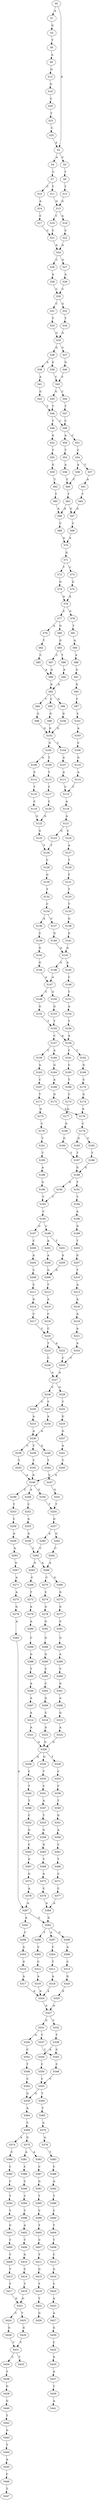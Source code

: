 strict digraph  {
	S0 -> S1 [ label = A ];
	S0 -> S2 [ label = A ];
	S1 -> S3 [ label = G ];
	S2 -> S4 [ label = A ];
	S2 -> S5 [ label = C ];
	S3 -> S6 [ label = T ];
	S4 -> S7 [ label = C ];
	S5 -> S8 [ label = T ];
	S6 -> S9 [ label = A ];
	S7 -> S10 [ label = C ];
	S7 -> S11 [ label = T ];
	S8 -> S12 [ label = T ];
	S9 -> S13 [ label = G ];
	S10 -> S14 [ label = A ];
	S11 -> S15 [ label = G ];
	S12 -> S15 [ label = G ];
	S13 -> S16 [ label = G ];
	S14 -> S17 [ label = C ];
	S15 -> S18 [ label = A ];
	S15 -> S19 [ label = C ];
	S16 -> S20 [ label = C ];
	S17 -> S21 [ label = C ];
	S18 -> S22 [ label = C ];
	S19 -> S21 [ label = C ];
	S20 -> S23 [ label = T ];
	S21 -> S24 [ label = A ];
	S22 -> S24 [ label = A ];
	S23 -> S25 [ label = C ];
	S24 -> S26 [ label = C ];
	S24 -> S27 [ label = G ];
	S25 -> S2 [ label = A ];
	S26 -> S28 [ label = A ];
	S27 -> S29 [ label = A ];
	S28 -> S30 [ label = C ];
	S29 -> S30 [ label = C ];
	S30 -> S31 [ label = C ];
	S30 -> S32 [ label = G ];
	S31 -> S33 [ label = T ];
	S32 -> S34 [ label = T ];
	S33 -> S35 [ label = G ];
	S34 -> S35 [ label = G ];
	S35 -> S36 [ label = G ];
	S35 -> S37 [ label = C ];
	S36 -> S38 [ label = A ];
	S36 -> S39 [ label = G ];
	S37 -> S40 [ label = G ];
	S38 -> S41 [ label = A ];
	S39 -> S42 [ label = C ];
	S40 -> S42 [ label = C ];
	S41 -> S43 [ label = G ];
	S42 -> S44 [ label = C ];
	S42 -> S45 [ label = G ];
	S43 -> S46 [ label = T ];
	S44 -> S47 [ label = T ];
	S45 -> S46 [ label = T ];
	S46 -> S48 [ label = C ];
	S46 -> S49 [ label = T ];
	S47 -> S48 [ label = C ];
	S48 -> S50 [ label = A ];
	S48 -> S51 [ label = C ];
	S49 -> S52 [ label = G ];
	S50 -> S53 [ label = T ];
	S51 -> S54 [ label = C ];
	S52 -> S55 [ label = T ];
	S53 -> S56 [ label = A ];
	S54 -> S57 [ label = T ];
	S54 -> S58 [ label = A ];
	S55 -> S59 [ label = G ];
	S56 -> S60 [ label = C ];
	S57 -> S61 [ label = A ];
	S58 -> S60 [ label = C ];
	S59 -> S62 [ label = T ];
	S60 -> S63 [ label = T ];
	S61 -> S64 [ label = T ];
	S62 -> S65 [ label = T ];
	S63 -> S66 [ label = A ];
	S63 -> S67 [ label = G ];
	S64 -> S67 [ label = G ];
	S65 -> S66 [ label = A ];
	S66 -> S68 [ label = C ];
	S67 -> S69 [ label = C ];
	S68 -> S70 [ label = A ];
	S69 -> S70 [ label = A ];
	S70 -> S71 [ label = G ];
	S71 -> S72 [ label = T ];
	S71 -> S73 [ label = C ];
	S72 -> S74 [ label = G ];
	S73 -> S75 [ label = G ];
	S74 -> S76 [ label = A ];
	S75 -> S76 [ label = A ];
	S76 -> S77 [ label = C ];
	S76 -> S78 [ label = G ];
	S77 -> S79 [ label = A ];
	S77 -> S80 [ label = G ];
	S78 -> S81 [ label = T ];
	S79 -> S82 [ label = T ];
	S80 -> S83 [ label = G ];
	S81 -> S84 [ label = A ];
	S82 -> S85 [ label = C ];
	S83 -> S86 [ label = T ];
	S83 -> S87 [ label = C ];
	S84 -> S88 [ label = A ];
	S85 -> S89 [ label = A ];
	S86 -> S90 [ label = A ];
	S87 -> S89 [ label = A ];
	S88 -> S91 [ label = A ];
	S89 -> S92 [ label = A ];
	S90 -> S92 [ label = A ];
	S91 -> S93 [ label = G ];
	S92 -> S94 [ label = T ];
	S92 -> S95 [ label = C ];
	S92 -> S96 [ label = G ];
	S93 -> S97 [ label = T ];
	S94 -> S98 [ label = G ];
	S95 -> S99 [ label = G ];
	S96 -> S100 [ label = G ];
	S97 -> S101 [ label = C ];
	S98 -> S102 [ label = G ];
	S99 -> S102 [ label = G ];
	S100 -> S102 [ label = G ];
	S101 -> S103 [ label = A ];
	S102 -> S104 [ label = C ];
	S102 -> S105 [ label = G ];
	S103 -> S106 [ label = C ];
	S104 -> S107 [ label = A ];
	S105 -> S108 [ label = A ];
	S105 -> S109 [ label = T ];
	S106 -> S110 [ label = G ];
	S107 -> S111 [ label = A ];
	S108 -> S112 [ label = C ];
	S109 -> S113 [ label = T ];
	S110 -> S114 [ label = A ];
	S111 -> S115 [ label = C ];
	S112 -> S116 [ label = T ];
	S113 -> S117 [ label = C ];
	S114 -> S115 [ label = C ];
	S115 -> S118 [ label = A ];
	S116 -> S119 [ label = C ];
	S117 -> S120 [ label = C ];
	S118 -> S121 [ label = A ];
	S119 -> S122 [ label = G ];
	S120 -> S122 [ label = G ];
	S121 -> S123 [ label = G ];
	S121 -> S124 [ label = C ];
	S122 -> S125 [ label = G ];
	S123 -> S126 [ label = T ];
	S124 -> S127 [ label = A ];
	S125 -> S126 [ label = T ];
	S126 -> S128 [ label = C ];
	S127 -> S129 [ label = T ];
	S128 -> S130 [ label = G ];
	S129 -> S131 [ label = T ];
	S130 -> S132 [ label = T ];
	S131 -> S133 [ label = T ];
	S132 -> S134 [ label = C ];
	S133 -> S135 [ label = T ];
	S134 -> S136 [ label = A ];
	S134 -> S137 [ label = C ];
	S135 -> S138 [ label = G ];
	S136 -> S139 [ label = C ];
	S137 -> S140 [ label = G ];
	S138 -> S141 [ label = G ];
	S139 -> S142 [ label = G ];
	S140 -> S143 [ label = A ];
	S141 -> S143 [ label = A ];
	S142 -> S144 [ label = G ];
	S143 -> S145 [ label = A ];
	S143 -> S146 [ label = G ];
	S144 -> S147 [ label = A ];
	S145 -> S148 [ label = C ];
	S146 -> S147 [ label = A ];
	S147 -> S149 [ label = C ];
	S147 -> S150 [ label = G ];
	S148 -> S151 [ label = T ];
	S149 -> S152 [ label = G ];
	S150 -> S153 [ label = G ];
	S151 -> S154 [ label = A ];
	S152 -> S155 [ label = T ];
	S153 -> S155 [ label = T ];
	S154 -> S156 [ label = T ];
	S155 -> S157 [ label = C ];
	S155 -> S158 [ label = A ];
	S156 -> S158 [ label = A ];
	S157 -> S159 [ label = C ];
	S157 -> S160 [ label = A ];
	S158 -> S161 [ label = C ];
	S158 -> S162 [ label = T ];
	S159 -> S163 [ label = A ];
	S160 -> S164 [ label = G ];
	S161 -> S165 [ label = C ];
	S162 -> S166 [ label = G ];
	S163 -> S167 [ label = C ];
	S164 -> S168 [ label = A ];
	S165 -> S169 [ label = T ];
	S166 -> S170 [ label = C ];
	S167 -> S171 [ label = T ];
	S168 -> S172 [ label = G ];
	S169 -> S173 [ label = C ];
	S170 -> S174 [ label = G ];
	S171 -> S175 [ label = G ];
	S172 -> S176 [ label = A ];
	S173 -> S177 [ label = A ];
	S174 -> S176 [ label = A ];
	S175 -> S178 [ label = C ];
	S176 -> S179 [ label = C ];
	S177 -> S180 [ label = G ];
	S178 -> S181 [ label = T ];
	S179 -> S182 [ label = C ];
	S179 -> S183 [ label = G ];
	S180 -> S184 [ label = G ];
	S181 -> S185 [ label = T ];
	S182 -> S186 [ label = T ];
	S183 -> S187 [ label = T ];
	S184 -> S187 [ label = T ];
	S185 -> S188 [ label = A ];
	S186 -> S189 [ label = G ];
	S187 -> S189 [ label = G ];
	S188 -> S190 [ label = G ];
	S189 -> S191 [ label = T ];
	S189 -> S192 [ label = G ];
	S190 -> S193 [ label = T ];
	S191 -> S194 [ label = T ];
	S192 -> S193 [ label = T ];
	S193 -> S195 [ label = C ];
	S194 -> S196 [ label = A ];
	S195 -> S197 [ label = G ];
	S195 -> S198 [ label = C ];
	S196 -> S199 [ label = G ];
	S197 -> S200 [ label = C ];
	S198 -> S201 [ label = T ];
	S198 -> S202 [ label = A ];
	S199 -> S203 [ label = T ];
	S200 -> S204 [ label = A ];
	S201 -> S205 [ label = A ];
	S202 -> S206 [ label = A ];
	S203 -> S207 [ label = G ];
	S204 -> S208 [ label = C ];
	S205 -> S209 [ label = G ];
	S206 -> S209 [ label = G ];
	S207 -> S210 [ label = T ];
	S208 -> S211 [ label = C ];
	S209 -> S212 [ label = T ];
	S210 -> S213 [ label = A ];
	S211 -> S214 [ label = G ];
	S212 -> S215 [ label = A ];
	S213 -> S216 [ label = A ];
	S214 -> S217 [ label = C ];
	S215 -> S218 [ label = C ];
	S216 -> S219 [ label = A ];
	S217 -> S220 [ label = C ];
	S218 -> S220 [ label = C ];
	S219 -> S221 [ label = A ];
	S220 -> S222 [ label = A ];
	S220 -> S223 [ label = T ];
	S221 -> S224 [ label = A ];
	S222 -> S225 [ label = C ];
	S223 -> S226 [ label = C ];
	S224 -> S225 [ label = C ];
	S225 -> S227 [ label = A ];
	S226 -> S227 [ label = A ];
	S227 -> S228 [ label = C ];
	S227 -> S229 [ label = G ];
	S228 -> S230 [ label = C ];
	S228 -> S231 [ label = T ];
	S229 -> S232 [ label = T ];
	S230 -> S233 [ label = A ];
	S231 -> S234 [ label = A ];
	S232 -> S235 [ label = G ];
	S233 -> S236 [ label = A ];
	S234 -> S236 [ label = A ];
	S235 -> S237 [ label = G ];
	S236 -> S238 [ label = T ];
	S236 -> S239 [ label = C ];
	S236 -> S240 [ label = G ];
	S237 -> S241 [ label = A ];
	S238 -> S242 [ label = T ];
	S239 -> S243 [ label = T ];
	S240 -> S244 [ label = T ];
	S241 -> S245 [ label = T ];
	S242 -> S246 [ label = A ];
	S243 -> S246 [ label = A ];
	S244 -> S247 [ label = C ];
	S245 -> S246 [ label = A ];
	S246 -> S248 [ label = A ];
	S246 -> S249 [ label = C ];
	S246 -> S250 [ label = G ];
	S247 -> S251 [ label = G ];
	S248 -> S252 [ label = C ];
	S249 -> S253 [ label = T ];
	S250 -> S254 [ label = T ];
	S251 -> S254 [ label = T ];
	S252 -> S255 [ label = A ];
	S253 -> S256 [ label = C ];
	S254 -> S257 [ label = G ];
	S255 -> S258 [ label = A ];
	S256 -> S259 [ label = A ];
	S257 -> S260 [ label = A ];
	S257 -> S261 [ label = G ];
	S258 -> S262 [ label = C ];
	S259 -> S263 [ label = A ];
	S260 -> S262 [ label = C ];
	S261 -> S264 [ label = C ];
	S262 -> S265 [ label = G ];
	S262 -> S266 [ label = A ];
	S263 -> S267 [ label = G ];
	S264 -> S266 [ label = A ];
	S265 -> S268 [ label = C ];
	S266 -> S269 [ label = G ];
	S266 -> S270 [ label = C ];
	S267 -> S271 [ label = A ];
	S268 -> S272 [ label = T ];
	S269 -> S273 [ label = G ];
	S270 -> S274 [ label = C ];
	S271 -> S275 [ label = A ];
	S272 -> S276 [ label = A ];
	S273 -> S277 [ label = G ];
	S274 -> S278 [ label = G ];
	S275 -> S279 [ label = G ];
	S276 -> S280 [ label = A ];
	S277 -> S281 [ label = C ];
	S278 -> S282 [ label = G ];
	S279 -> S283 [ label = A ];
	S280 -> S284 [ label = C ];
	S281 -> S285 [ label = G ];
	S282 -> S286 [ label = G ];
	S283 -> S287 [ label = A ];
	S284 -> S288 [ label = G ];
	S285 -> S289 [ label = A ];
	S286 -> S290 [ label = G ];
	S287 -> S291 [ label = A ];
	S287 -> S292 [ label = G ];
	S288 -> S293 [ label = T ];
	S289 -> S294 [ label = C ];
	S290 -> S295 [ label = C ];
	S291 -> S296 [ label = C ];
	S292 -> S297 [ label = A ];
	S292 -> S298 [ label = T ];
	S292 -> S299 [ label = G ];
	S293 -> S300 [ label = A ];
	S294 -> S301 [ label = G ];
	S295 -> S302 [ label = C ];
	S296 -> S303 [ label = A ];
	S297 -> S304 [ label = C ];
	S298 -> S305 [ label = C ];
	S299 -> S306 [ label = A ];
	S300 -> S307 [ label = A ];
	S301 -> S308 [ label = A ];
	S302 -> S309 [ label = G ];
	S303 -> S310 [ label = G ];
	S304 -> S311 [ label = T ];
	S305 -> S312 [ label = C ];
	S306 -> S313 [ label = C ];
	S307 -> S314 [ label = A ];
	S308 -> S315 [ label = G ];
	S309 -> S316 [ label = C ];
	S310 -> S317 [ label = A ];
	S311 -> S318 [ label = A ];
	S312 -> S319 [ label = A ];
	S313 -> S320 [ label = G ];
	S314 -> S321 [ label = A ];
	S315 -> S322 [ label = A ];
	S316 -> S323 [ label = A ];
	S317 -> S324 [ label = A ];
	S318 -> S324 [ label = A ];
	S319 -> S324 [ label = A ];
	S320 -> S325 [ label = A ];
	S321 -> S326 [ label = G ];
	S322 -> S326 [ label = G ];
	S323 -> S326 [ label = G ];
	S324 -> S327 [ label = A ];
	S325 -> S327 [ label = A ];
	S326 -> S328 [ label = T ];
	S326 -> S329 [ label = A ];
	S326 -> S330 [ label = G ];
	S327 -> S331 [ label = G ];
	S327 -> S332 [ label = C ];
	S328 -> S333 [ label = C ];
	S329 -> S334 [ label = C ];
	S330 -> S335 [ label = T ];
	S331 -> S336 [ label = A ];
	S331 -> S337 [ label = T ];
	S332 -> S338 [ label = T ];
	S333 -> S339 [ label = C ];
	S334 -> S340 [ label = T ];
	S335 -> S341 [ label = C ];
	S336 -> S342 [ label = C ];
	S337 -> S343 [ label = C ];
	S338 -> S344 [ label = A ];
	S338 -> S343 [ label = C ];
	S339 -> S345 [ label = T ];
	S340 -> S346 [ label = T ];
	S341 -> S347 [ label = A ];
	S342 -> S348 [ label = T ];
	S343 -> S349 [ label = C ];
	S344 -> S350 [ label = C ];
	S345 -> S351 [ label = G ];
	S346 -> S352 [ label = C ];
	S347 -> S353 [ label = T ];
	S348 -> S354 [ label = C ];
	S349 -> S355 [ label = C ];
	S350 -> S355 [ label = C ];
	S351 -> S356 [ label = A ];
	S352 -> S357 [ label = G ];
	S353 -> S358 [ label = G ];
	S354 -> S359 [ label = G ];
	S355 -> S360 [ label = T ];
	S355 -> S359 [ label = G ];
	S356 -> S361 [ label = C ];
	S357 -> S362 [ label = C ];
	S358 -> S363 [ label = G ];
	S359 -> S364 [ label = A ];
	S360 -> S365 [ label = T ];
	S361 -> S366 [ label = T ];
	S362 -> S367 [ label = G ];
	S363 -> S368 [ label = T ];
	S364 -> S369 [ label = C ];
	S365 -> S370 [ label = A ];
	S366 -> S371 [ label = C ];
	S367 -> S372 [ label = G ];
	S368 -> S373 [ label = A ];
	S369 -> S374 [ label = A ];
	S369 -> S375 [ label = G ];
	S370 -> S376 [ label = A ];
	S371 -> S377 [ label = C ];
	S372 -> S378 [ label = A ];
	S373 -> S379 [ label = C ];
	S374 -> S380 [ label = C ];
	S375 -> S381 [ label = A ];
	S375 -> S382 [ label = A ];
	S376 -> S383 [ label = T ];
	S377 -> S384 [ label = A ];
	S378 -> S287 [ label = A ];
	S379 -> S384 [ label = A ];
	S380 -> S385 [ label = C ];
	S381 -> S386 [ label = C ];
	S382 -> S387 [ label = C ];
	S383 -> S388 [ label = C ];
	S384 -> S292 [ label = G ];
	S385 -> S389 [ label = C ];
	S386 -> S390 [ label = C ];
	S387 -> S391 [ label = G ];
	S388 -> S392 [ label = A ];
	S389 -> S393 [ label = T ];
	S390 -> S394 [ label = C ];
	S391 -> S395 [ label = T ];
	S392 -> S396 [ label = T ];
	S393 -> S397 [ label = T ];
	S394 -> S398 [ label = T ];
	S395 -> S399 [ label = C ];
	S396 -> S400 [ label = C ];
	S397 -> S401 [ label = G ];
	S398 -> S402 [ label = A ];
	S399 -> S403 [ label = T ];
	S400 -> S404 [ label = T ];
	S401 -> S405 [ label = T ];
	S402 -> S406 [ label = T ];
	S403 -> S407 [ label = C ];
	S404 -> S408 [ label = T ];
	S405 -> S409 [ label = T ];
	S406 -> S410 [ label = G ];
	S407 -> S411 [ label = T ];
	S408 -> S412 [ label = C ];
	S409 -> S413 [ label = T ];
	S410 -> S414 [ label = C ];
	S411 -> S415 [ label = G ];
	S412 -> S416 [ label = G ];
	S413 -> S417 [ label = T ];
	S414 -> S418 [ label = T ];
	S415 -> S419 [ label = T ];
	S416 -> S420 [ label = C ];
	S417 -> S421 [ label = G ];
	S418 -> S421 [ label = G ];
	S419 -> S422 [ label = T ];
	S420 -> S423 [ label = A ];
	S421 -> S424 [ label = C ];
	S421 -> S425 [ label = T ];
	S422 -> S426 [ label = G ];
	S423 -> S427 [ label = A ];
	S424 -> S428 [ label = G ];
	S425 -> S429 [ label = G ];
	S427 -> S430 [ label = G ];
	S428 -> S431 [ label = T ];
	S429 -> S431 [ label = T ];
	S430 -> S432 [ label = C ];
	S431 -> S433 [ label = T ];
	S431 -> S434 [ label = C ];
	S432 -> S435 [ label = G ];
	S434 -> S436 [ label = T ];
	S435 -> S437 [ label = G ];
	S436 -> S438 [ label = G ];
	S437 -> S439 [ label = T ];
	S438 -> S440 [ label = G ];
	S439 -> S441 [ label = A ];
	S440 -> S442 [ label = T ];
	S442 -> S443 [ label = G ];
	S443 -> S444 [ label = T ];
	S444 -> S445 [ label = A ];
	S445 -> S446 [ label = C ];
	S446 -> S447 [ label = T ];
}
